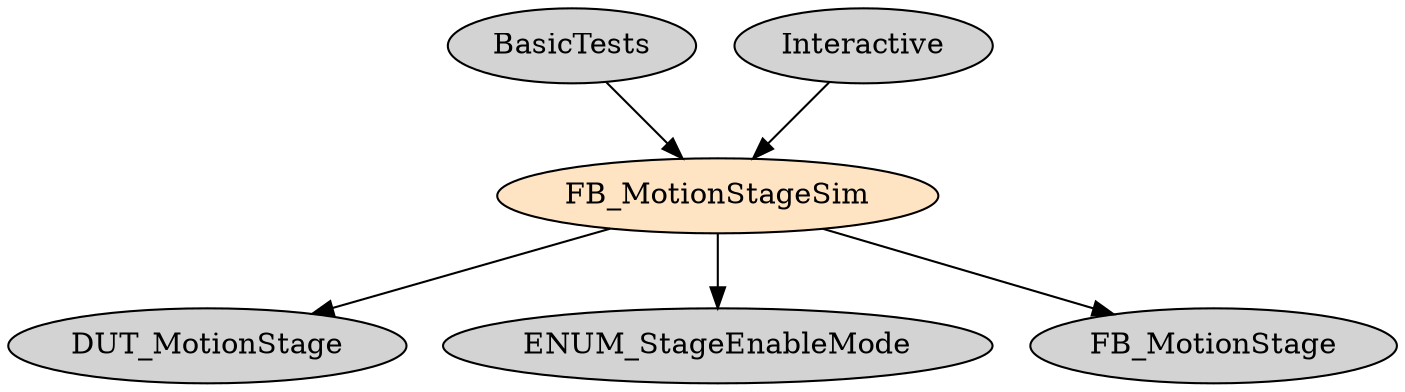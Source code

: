 digraph FB_MotionStageSim {
     node [style=filled]
    FB_MotionStageSim [fillcolor = bisque];
    BasicTests -> FB_MotionStageSim;
    FB_MotionStageSim -> DUT_MotionStage;
    FB_MotionStageSim -> ENUM_StageEnableMode;
    FB_MotionStageSim -> FB_MotionStage;
    Interactive -> FB_MotionStageSim;
}
